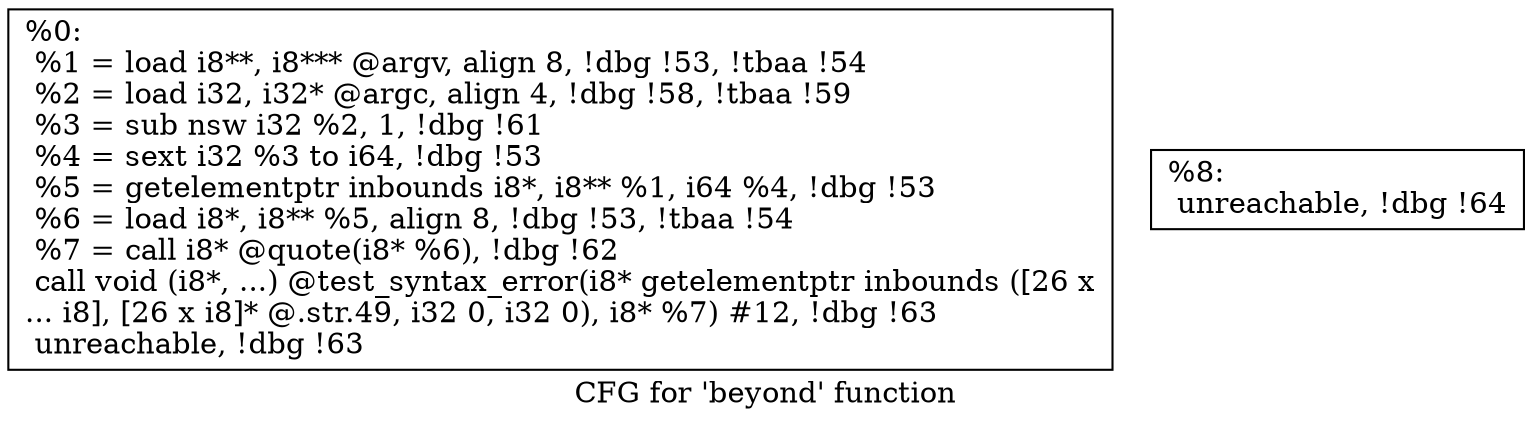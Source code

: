 digraph "CFG for 'beyond' function" {
	label="CFG for 'beyond' function";

	Node0x1a4ae20 [shape=record,label="{%0:\l  %1 = load i8**, i8*** @argv, align 8, !dbg !53, !tbaa !54\l  %2 = load i32, i32* @argc, align 4, !dbg !58, !tbaa !59\l  %3 = sub nsw i32 %2, 1, !dbg !61\l  %4 = sext i32 %3 to i64, !dbg !53\l  %5 = getelementptr inbounds i8*, i8** %1, i64 %4, !dbg !53\l  %6 = load i8*, i8** %5, align 8, !dbg !53, !tbaa !54\l  %7 = call i8* @quote(i8* %6), !dbg !62\l  call void (i8*, ...) @test_syntax_error(i8* getelementptr inbounds ([26 x\l... i8], [26 x i8]* @.str.49, i32 0, i32 0), i8* %7) #12, !dbg !63\l  unreachable, !dbg !63\l}"];
	Node0x1a22e60 [shape=record,label="{%8:                                                  \l  unreachable, !dbg !64\l}"];
}
